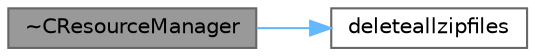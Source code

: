 digraph "~CResourceManager"
{
 // LATEX_PDF_SIZE
  bgcolor="transparent";
  edge [fontname=Helvetica,fontsize=10,labelfontname=Helvetica,labelfontsize=10];
  node [fontname=Helvetica,fontsize=10,shape=box,height=0.2,width=0.4];
  rankdir="LR";
  Node1 [id="Node000001",label="~CResourceManager",height=0.2,width=0.4,color="gray40", fillcolor="grey60", style="filled", fontcolor="black",tooltip="析构函数"];
  Node1 -> Node2 [id="edge1_Node000001_Node000002",color="steelblue1",style="solid",tooltip=" "];
  Node2 [id="Node000002",label="deleteallzipfiles",height=0.2,width=0.4,color="grey40", fillcolor="white", style="filled",URL="$class_c_resource_manager.html#aa7d3d86c94ee50ae2daf2f969fbf4f33",tooltip="删除所有 ZIP 文件资源"];
}
